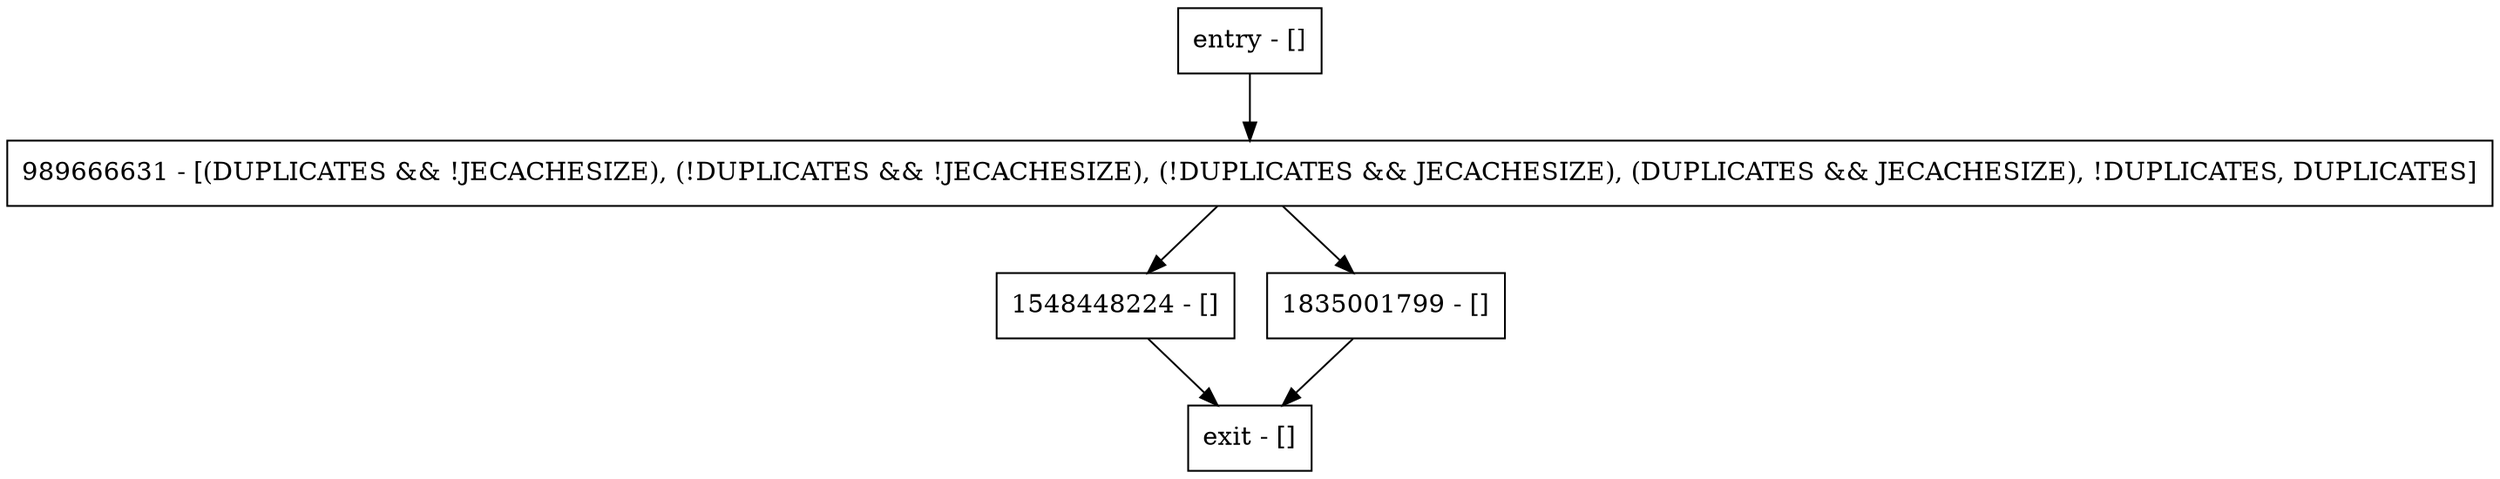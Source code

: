 digraph getDbType {
node [shape=record];
entry [label="entry - []"];
exit [label="exit - []"];
989666631 [label="989666631 - [(DUPLICATES && !JECACHESIZE), (!DUPLICATES && !JECACHESIZE), (!DUPLICATES && JECACHESIZE), (DUPLICATES && JECACHESIZE), !DUPLICATES, DUPLICATES]"];
1548448224 [label="1548448224 - []"];
1835001799 [label="1835001799 - []"];
entry;
exit;
entry -> 989666631;
989666631 -> 1548448224;
989666631 -> 1835001799;
1548448224 -> exit;
1835001799 -> exit;
}

